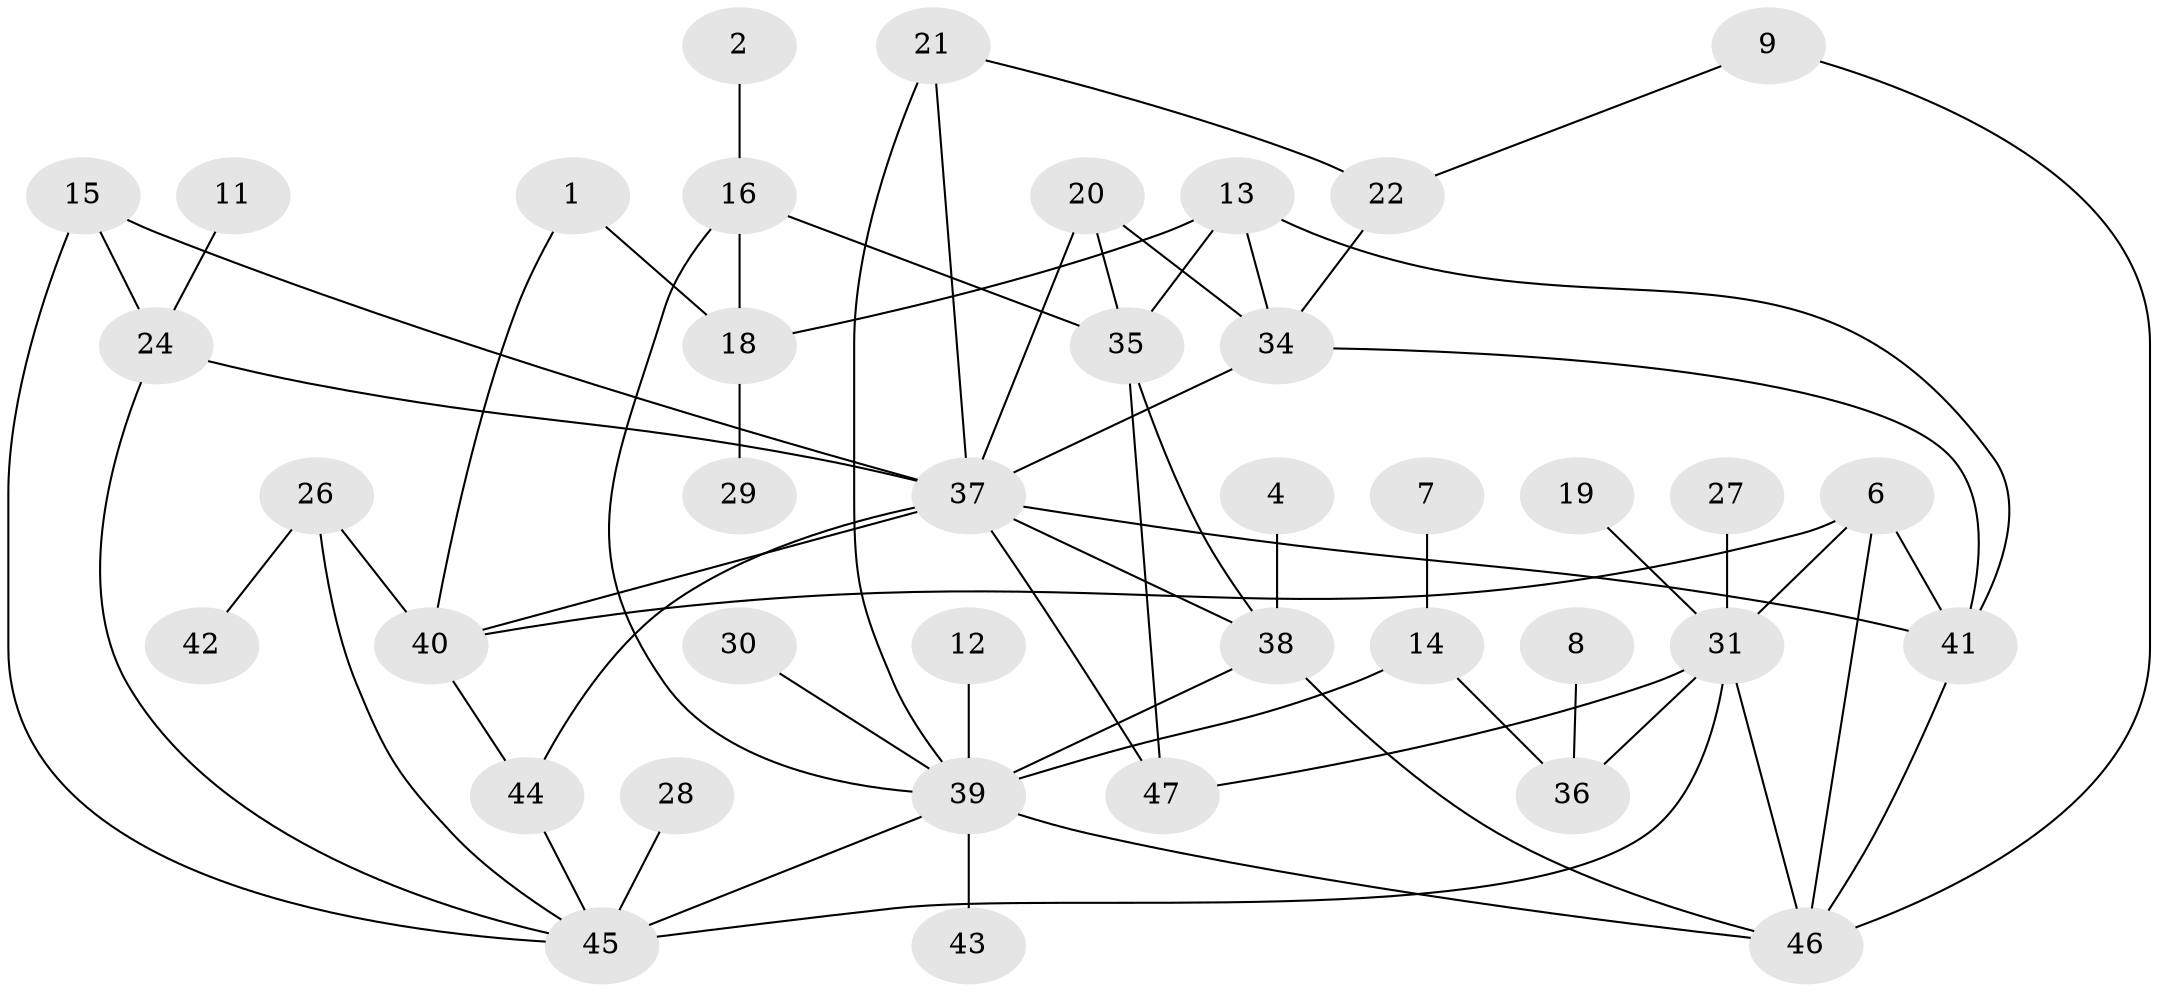 // original degree distribution, {2: 0.21505376344086022, 1: 0.21505376344086022, 3: 0.25806451612903225, 4: 0.10752688172043011, 0: 0.08602150537634409, 5: 0.10752688172043011, 6: 0.010752688172043012}
// Generated by graph-tools (version 1.1) at 2025/25/03/09/25 03:25:16]
// undirected, 39 vertices, 64 edges
graph export_dot {
graph [start="1"]
  node [color=gray90,style=filled];
  1;
  2;
  4;
  6;
  7;
  8;
  9;
  11;
  12;
  13;
  14;
  15;
  16;
  18;
  19;
  20;
  21;
  22;
  24;
  26;
  27;
  28;
  29;
  30;
  31;
  34;
  35;
  36;
  37;
  38;
  39;
  40;
  41;
  42;
  43;
  44;
  45;
  46;
  47;
  1 -- 18 [weight=1.0];
  1 -- 40 [weight=1.0];
  2 -- 16 [weight=1.0];
  4 -- 38 [weight=1.0];
  6 -- 31 [weight=1.0];
  6 -- 40 [weight=1.0];
  6 -- 41 [weight=1.0];
  6 -- 46 [weight=1.0];
  7 -- 14 [weight=1.0];
  8 -- 36 [weight=1.0];
  9 -- 22 [weight=1.0];
  9 -- 46 [weight=1.0];
  11 -- 24 [weight=1.0];
  12 -- 39 [weight=1.0];
  13 -- 18 [weight=2.0];
  13 -- 34 [weight=1.0];
  13 -- 35 [weight=1.0];
  13 -- 41 [weight=1.0];
  14 -- 36 [weight=1.0];
  14 -- 39 [weight=2.0];
  15 -- 24 [weight=1.0];
  15 -- 37 [weight=1.0];
  15 -- 45 [weight=1.0];
  16 -- 18 [weight=1.0];
  16 -- 35 [weight=1.0];
  16 -- 39 [weight=1.0];
  18 -- 29 [weight=1.0];
  19 -- 31 [weight=1.0];
  20 -- 34 [weight=1.0];
  20 -- 35 [weight=2.0];
  20 -- 37 [weight=1.0];
  21 -- 22 [weight=1.0];
  21 -- 37 [weight=1.0];
  21 -- 39 [weight=1.0];
  22 -- 34 [weight=1.0];
  24 -- 37 [weight=1.0];
  24 -- 45 [weight=1.0];
  26 -- 40 [weight=1.0];
  26 -- 42 [weight=1.0];
  26 -- 45 [weight=1.0];
  27 -- 31 [weight=1.0];
  28 -- 45 [weight=1.0];
  30 -- 39 [weight=1.0];
  31 -- 36 [weight=1.0];
  31 -- 45 [weight=2.0];
  31 -- 46 [weight=1.0];
  31 -- 47 [weight=1.0];
  34 -- 37 [weight=1.0];
  34 -- 41 [weight=1.0];
  35 -- 38 [weight=1.0];
  35 -- 47 [weight=1.0];
  37 -- 38 [weight=1.0];
  37 -- 40 [weight=1.0];
  37 -- 41 [weight=1.0];
  37 -- 44 [weight=1.0];
  37 -- 47 [weight=1.0];
  38 -- 39 [weight=1.0];
  38 -- 46 [weight=1.0];
  39 -- 43 [weight=1.0];
  39 -- 45 [weight=1.0];
  39 -- 46 [weight=1.0];
  40 -- 44 [weight=1.0];
  41 -- 46 [weight=1.0];
  44 -- 45 [weight=1.0];
}
